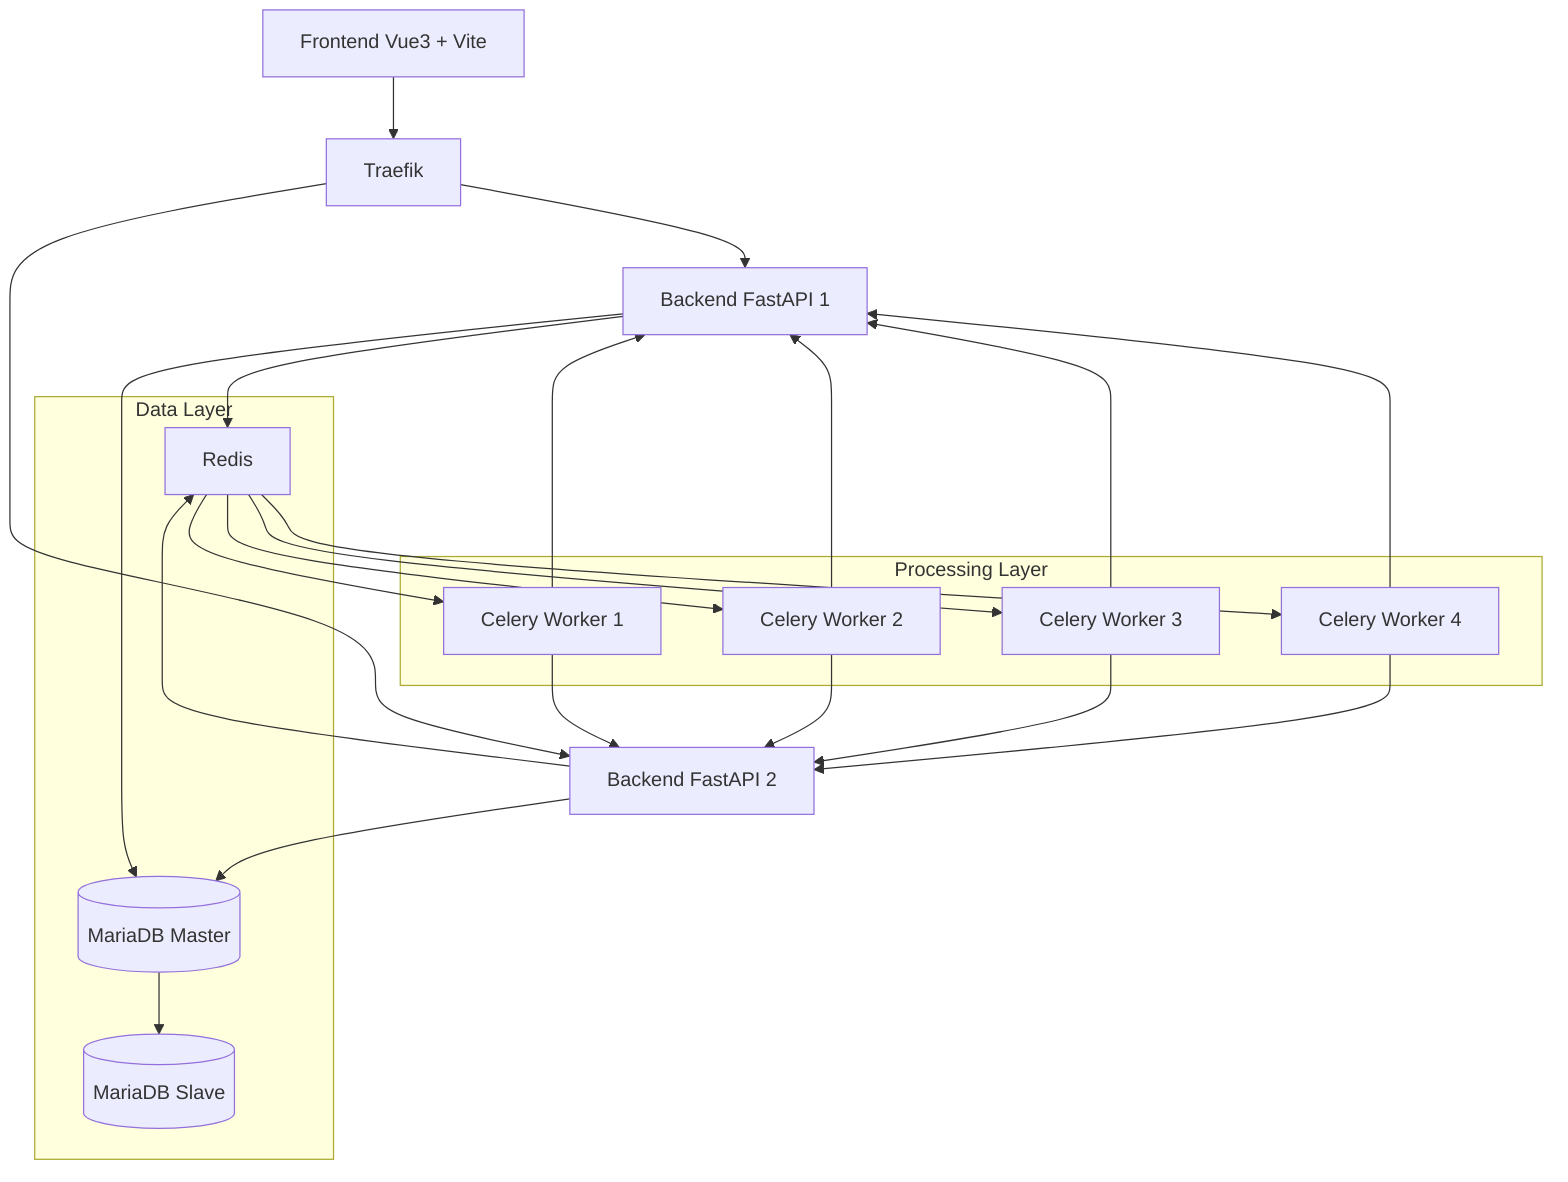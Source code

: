 graph TD
    A[Frontend Vue3 + Vite] --> F[Traefik]
    F --> B1[Backend FastAPI 1]
    F --> B2[Backend FastAPI 2]
    
    B1 --> D[Redis]
    B2 --> D
    
    B1 --> E1[(MariaDB Master)]
    B2 --> E1
    E1 --> E2[(MariaDB Slave)]
    
    D --> C1[Celery Worker 1]
    D --> C2[Celery Worker 2]
    D --> C3[Celery Worker 3]
    D --> C4[Celery Worker 4]
    
    C1 --> B1
    C1 --> B2
    C2 --> B1
    C2 --> B2
    C3 --> B1
    C3 --> B2
    C4 --> B1
    C4 --> B2
    
    subgraph "Processing Layer"
        C1
        C2
        C3
        C4
    end
    
    subgraph "Data Layer"
        D
        E1
        E2
    end